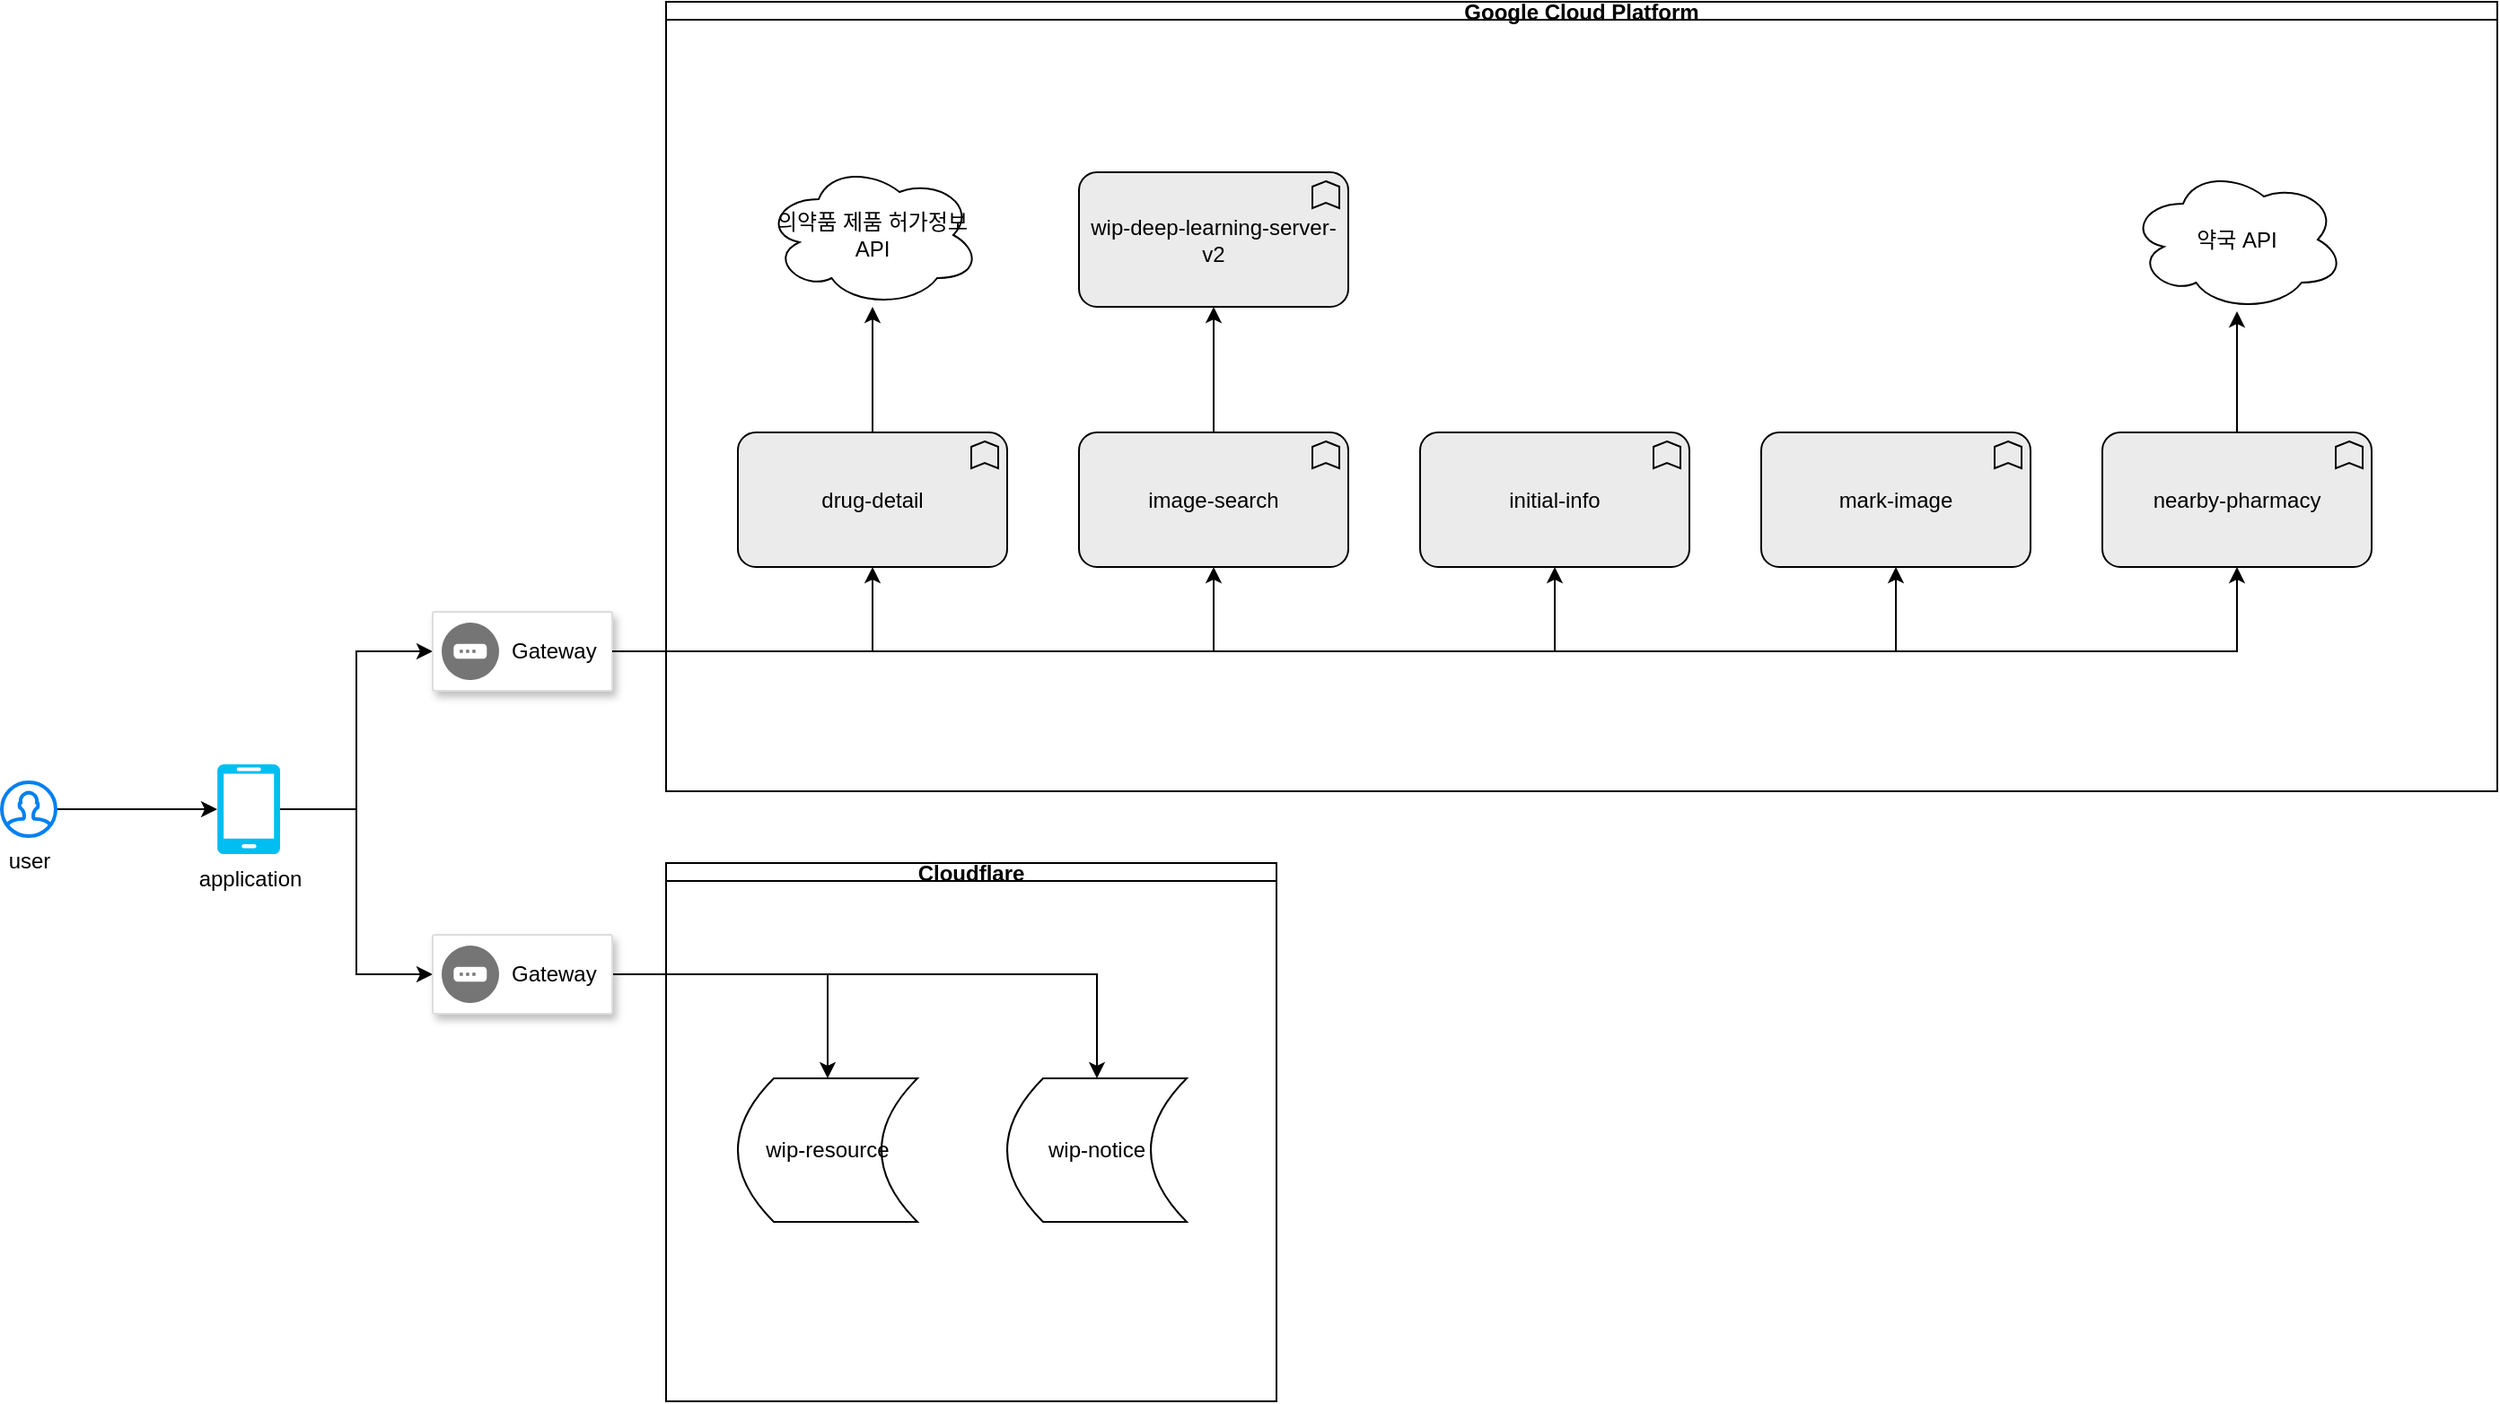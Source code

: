 <mxfile version="27.0.9">
  <diagram name="페이지-1" id="v2m0u7Tq7ZrRJvh4xyKS">
    <mxGraphModel dx="1426" dy="1926" grid="1" gridSize="10" guides="1" tooltips="1" connect="1" arrows="1" fold="1" page="1" pageScale="1" pageWidth="827" pageHeight="1169" math="0" shadow="0">
      <root>
        <mxCell id="0" />
        <mxCell id="1" parent="0" />
        <mxCell id="U3xkPyDoDRq6wOPyKYwu-42" style="edgeStyle=orthogonalEdgeStyle;rounded=0;orthogonalLoop=1;jettySize=auto;html=1;entryX=0;entryY=0.5;entryDx=0;entryDy=0;" edge="1" parent="1" source="U3xkPyDoDRq6wOPyKYwu-11" target="U3xkPyDoDRq6wOPyKYwu-17">
          <mxGeometry relative="1" as="geometry" />
        </mxCell>
        <mxCell id="U3xkPyDoDRq6wOPyKYwu-45" style="edgeStyle=orthogonalEdgeStyle;rounded=0;orthogonalLoop=1;jettySize=auto;html=1;entryX=0;entryY=0.5;entryDx=0;entryDy=0;" edge="1" parent="1" source="U3xkPyDoDRq6wOPyKYwu-11" target="U3xkPyDoDRq6wOPyKYwu-43">
          <mxGeometry relative="1" as="geometry" />
        </mxCell>
        <mxCell id="U3xkPyDoDRq6wOPyKYwu-11" value="application" style="verticalLabelPosition=bottom;html=1;verticalAlign=top;align=center;strokeColor=none;fillColor=#00BEF2;shape=mxgraph.azure.mobile;pointerEvents=1;" vertex="1" parent="1">
          <mxGeometry x="140" y="255" width="35" height="50" as="geometry" />
        </mxCell>
        <mxCell id="U3xkPyDoDRq6wOPyKYwu-41" value="" style="edgeStyle=orthogonalEdgeStyle;rounded=0;orthogonalLoop=1;jettySize=auto;html=1;" edge="1" parent="1" source="U3xkPyDoDRq6wOPyKYwu-12" target="U3xkPyDoDRq6wOPyKYwu-11">
          <mxGeometry relative="1" as="geometry" />
        </mxCell>
        <mxCell id="U3xkPyDoDRq6wOPyKYwu-12" value="user" style="html=1;verticalLabelPosition=bottom;align=center;labelBackgroundColor=#ffffff;verticalAlign=top;strokeWidth=2;strokeColor=#0080F0;shadow=0;dashed=0;shape=mxgraph.ios7.icons.user;" vertex="1" parent="1">
          <mxGeometry x="20" y="265" width="30" height="30" as="geometry" />
        </mxCell>
        <mxCell id="U3xkPyDoDRq6wOPyKYwu-17" value="" style="strokeColor=#dddddd;shadow=1;strokeWidth=1;rounded=1;absoluteArcSize=1;arcSize=2;" vertex="1" parent="1">
          <mxGeometry x="260" y="170" width="100" height="44" as="geometry" />
        </mxCell>
        <mxCell id="U3xkPyDoDRq6wOPyKYwu-18" value="Gateway" style="sketch=0;dashed=0;connectable=0;html=1;fillColor=#757575;strokeColor=none;shape=mxgraph.gcp2.gateway;part=1;labelPosition=right;verticalLabelPosition=middle;align=left;verticalAlign=middle;spacingLeft=5;fontSize=12;" vertex="1" parent="U3xkPyDoDRq6wOPyKYwu-17">
          <mxGeometry y="0.5" width="32" height="32" relative="1" as="geometry">
            <mxPoint x="5" y="-16" as="offset" />
          </mxGeometry>
        </mxCell>
        <mxCell id="U3xkPyDoDRq6wOPyKYwu-38" value="" style="edgeStyle=orthogonalEdgeStyle;rounded=0;orthogonalLoop=1;jettySize=auto;html=1;" edge="1" parent="1" source="U3xkPyDoDRq6wOPyKYwu-20" target="U3xkPyDoDRq6wOPyKYwu-36">
          <mxGeometry relative="1" as="geometry" />
        </mxCell>
        <mxCell id="U3xkPyDoDRq6wOPyKYwu-20" value="drug-detail" style="html=1;outlineConnect=0;whiteSpace=wrap;fillColor=#EBEBEB;shape=mxgraph.archimate3.application;appType=func;archiType=rounded;" vertex="1" parent="1">
          <mxGeometry x="430" y="70" width="150" height="75" as="geometry" />
        </mxCell>
        <mxCell id="U3xkPyDoDRq6wOPyKYwu-29" value="" style="edgeStyle=orthogonalEdgeStyle;rounded=0;orthogonalLoop=1;jettySize=auto;html=1;" edge="1" parent="1" source="U3xkPyDoDRq6wOPyKYwu-21" target="U3xkPyDoDRq6wOPyKYwu-26">
          <mxGeometry relative="1" as="geometry" />
        </mxCell>
        <mxCell id="U3xkPyDoDRq6wOPyKYwu-21" value="image-search" style="html=1;outlineConnect=0;whiteSpace=wrap;fillColor=#EBEBEB;shape=mxgraph.archimate3.application;appType=func;archiType=rounded;" vertex="1" parent="1">
          <mxGeometry x="620" y="70" width="150" height="75" as="geometry" />
        </mxCell>
        <mxCell id="U3xkPyDoDRq6wOPyKYwu-22" value="initial-info" style="html=1;outlineConnect=0;whiteSpace=wrap;fillColor=#EBEBEB;shape=mxgraph.archimate3.application;appType=func;archiType=rounded;" vertex="1" parent="1">
          <mxGeometry x="810" y="70" width="150" height="75" as="geometry" />
        </mxCell>
        <mxCell id="U3xkPyDoDRq6wOPyKYwu-23" value="mark-image" style="html=1;outlineConnect=0;whiteSpace=wrap;fillColor=#EBEBEB;shape=mxgraph.archimate3.application;appType=func;archiType=rounded;" vertex="1" parent="1">
          <mxGeometry x="1000" y="70" width="150" height="75" as="geometry" />
        </mxCell>
        <mxCell id="U3xkPyDoDRq6wOPyKYwu-40" value="" style="edgeStyle=orthogonalEdgeStyle;rounded=0;orthogonalLoop=1;jettySize=auto;html=1;" edge="1" parent="1" source="U3xkPyDoDRq6wOPyKYwu-25" target="U3xkPyDoDRq6wOPyKYwu-39">
          <mxGeometry relative="1" as="geometry" />
        </mxCell>
        <mxCell id="U3xkPyDoDRq6wOPyKYwu-25" value="nearby-pharmacy" style="html=1;outlineConnect=0;whiteSpace=wrap;fillColor=#EBEBEB;shape=mxgraph.archimate3.application;appType=func;archiType=rounded;" vertex="1" parent="1">
          <mxGeometry x="1190" y="70" width="150" height="75" as="geometry" />
        </mxCell>
        <mxCell id="U3xkPyDoDRq6wOPyKYwu-26" value="wip-deep-learning-server-v2" style="html=1;outlineConnect=0;whiteSpace=wrap;fillColor=#EBEBEB;shape=mxgraph.archimate3.application;appType=func;archiType=rounded;" vertex="1" parent="1">
          <mxGeometry x="620" y="-75" width="150" height="75" as="geometry" />
        </mxCell>
        <mxCell id="U3xkPyDoDRq6wOPyKYwu-30" style="edgeStyle=orthogonalEdgeStyle;rounded=0;orthogonalLoop=1;jettySize=auto;html=1;entryX=0.5;entryY=1;entryDx=0;entryDy=0;entryPerimeter=0;" edge="1" parent="1" source="U3xkPyDoDRq6wOPyKYwu-17" target="U3xkPyDoDRq6wOPyKYwu-20">
          <mxGeometry relative="1" as="geometry" />
        </mxCell>
        <mxCell id="U3xkPyDoDRq6wOPyKYwu-31" style="edgeStyle=orthogonalEdgeStyle;rounded=0;orthogonalLoop=1;jettySize=auto;html=1;entryX=0.5;entryY=1;entryDx=0;entryDy=0;entryPerimeter=0;" edge="1" parent="1" source="U3xkPyDoDRq6wOPyKYwu-17" target="U3xkPyDoDRq6wOPyKYwu-21">
          <mxGeometry relative="1" as="geometry" />
        </mxCell>
        <mxCell id="U3xkPyDoDRq6wOPyKYwu-32" style="edgeStyle=orthogonalEdgeStyle;rounded=0;orthogonalLoop=1;jettySize=auto;html=1;entryX=0.5;entryY=1;entryDx=0;entryDy=0;entryPerimeter=0;" edge="1" parent="1" source="U3xkPyDoDRq6wOPyKYwu-17" target="U3xkPyDoDRq6wOPyKYwu-22">
          <mxGeometry relative="1" as="geometry" />
        </mxCell>
        <mxCell id="U3xkPyDoDRq6wOPyKYwu-33" style="edgeStyle=orthogonalEdgeStyle;rounded=0;orthogonalLoop=1;jettySize=auto;html=1;entryX=0.5;entryY=1;entryDx=0;entryDy=0;entryPerimeter=0;" edge="1" parent="1" source="U3xkPyDoDRq6wOPyKYwu-17" target="U3xkPyDoDRq6wOPyKYwu-23">
          <mxGeometry relative="1" as="geometry" />
        </mxCell>
        <mxCell id="U3xkPyDoDRq6wOPyKYwu-34" style="edgeStyle=orthogonalEdgeStyle;rounded=0;orthogonalLoop=1;jettySize=auto;html=1;entryX=0.5;entryY=1;entryDx=0;entryDy=0;entryPerimeter=0;" edge="1" parent="1" source="U3xkPyDoDRq6wOPyKYwu-17" target="U3xkPyDoDRq6wOPyKYwu-25">
          <mxGeometry relative="1" as="geometry" />
        </mxCell>
        <mxCell id="U3xkPyDoDRq6wOPyKYwu-36" value="의약품 제품 허가정보 API" style="ellipse;shape=cloud;whiteSpace=wrap;html=1;" vertex="1" parent="1">
          <mxGeometry x="445" y="-80" width="120" height="80" as="geometry" />
        </mxCell>
        <mxCell id="U3xkPyDoDRq6wOPyKYwu-39" value="약국 API" style="ellipse;shape=cloud;whiteSpace=wrap;html=1;" vertex="1" parent="1">
          <mxGeometry x="1205" y="-77.5" width="120" height="80" as="geometry" />
        </mxCell>
        <mxCell id="U3xkPyDoDRq6wOPyKYwu-47" value="" style="edgeStyle=orthogonalEdgeStyle;rounded=0;orthogonalLoop=1;jettySize=auto;html=1;" edge="1" parent="1" source="U3xkPyDoDRq6wOPyKYwu-43" target="U3xkPyDoDRq6wOPyKYwu-46">
          <mxGeometry relative="1" as="geometry" />
        </mxCell>
        <mxCell id="U3xkPyDoDRq6wOPyKYwu-49" style="edgeStyle=orthogonalEdgeStyle;rounded=0;orthogonalLoop=1;jettySize=auto;html=1;entryX=0.5;entryY=0;entryDx=0;entryDy=0;" edge="1" parent="1" source="U3xkPyDoDRq6wOPyKYwu-43" target="U3xkPyDoDRq6wOPyKYwu-48">
          <mxGeometry relative="1" as="geometry" />
        </mxCell>
        <mxCell id="U3xkPyDoDRq6wOPyKYwu-43" value="" style="strokeColor=#dddddd;shadow=1;strokeWidth=1;rounded=1;absoluteArcSize=1;arcSize=2;" vertex="1" parent="1">
          <mxGeometry x="260" y="350" width="100" height="44" as="geometry" />
        </mxCell>
        <mxCell id="U3xkPyDoDRq6wOPyKYwu-44" value="Gateway" style="sketch=0;dashed=0;connectable=0;html=1;fillColor=#757575;strokeColor=none;shape=mxgraph.gcp2.gateway;part=1;labelPosition=right;verticalLabelPosition=middle;align=left;verticalAlign=middle;spacingLeft=5;fontSize=12;" vertex="1" parent="U3xkPyDoDRq6wOPyKYwu-43">
          <mxGeometry y="0.5" width="32" height="32" relative="1" as="geometry">
            <mxPoint x="5" y="-16" as="offset" />
          </mxGeometry>
        </mxCell>
        <mxCell id="U3xkPyDoDRq6wOPyKYwu-46" value="wip-resource" style="shape=dataStorage;whiteSpace=wrap;html=1;fixedSize=1;" vertex="1" parent="1">
          <mxGeometry x="430" y="430" width="100" height="80" as="geometry" />
        </mxCell>
        <mxCell id="U3xkPyDoDRq6wOPyKYwu-48" value="wip-notice" style="shape=dataStorage;whiteSpace=wrap;html=1;fixedSize=1;" vertex="1" parent="1">
          <mxGeometry x="580" y="430" width="100" height="80" as="geometry" />
        </mxCell>
        <mxCell id="U3xkPyDoDRq6wOPyKYwu-52" value="Google Cloud Platform" style="swimlane;startSize=10;" vertex="1" parent="1">
          <mxGeometry x="390" y="-170" width="1020" height="440" as="geometry" />
        </mxCell>
        <mxCell id="U3xkPyDoDRq6wOPyKYwu-53" value="Cloudflare" style="swimlane;startSize=10;" vertex="1" parent="1">
          <mxGeometry x="390" y="310" width="340" height="300" as="geometry" />
        </mxCell>
      </root>
    </mxGraphModel>
  </diagram>
</mxfile>

